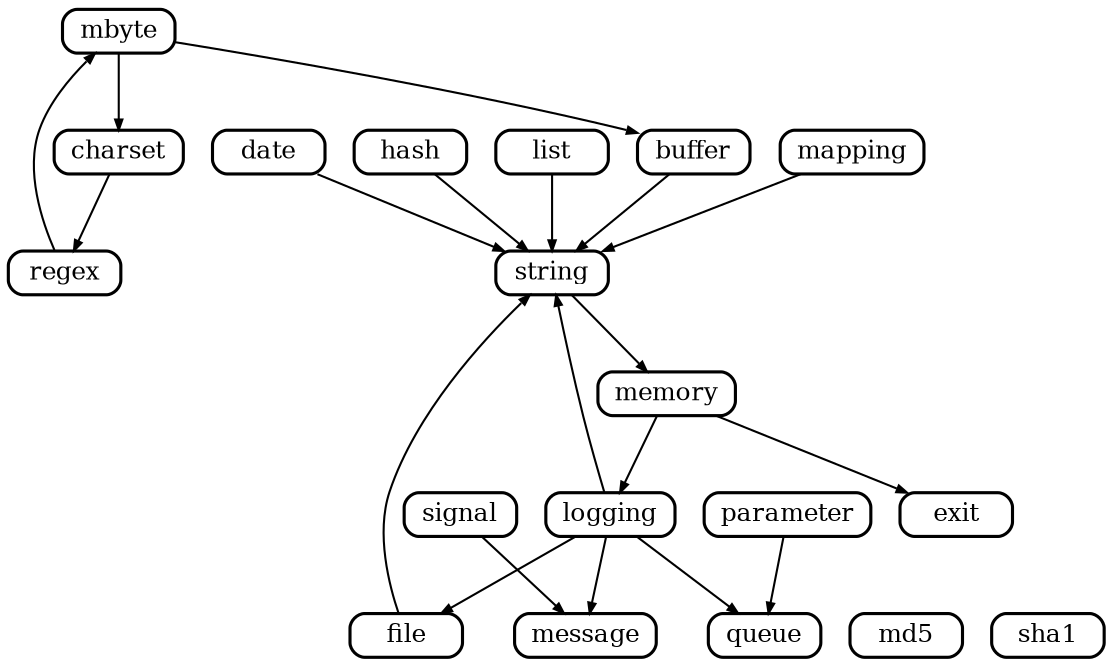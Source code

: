 digraph m2
{
        graph [
                rankdir="TB"
                nodesep="0.2"
                ranksep="0.5"
        ]

        node [
                shape="Mrecord"
                fontsize="12"
                style="solid"
                height="0.2"
                penwidth="1.5"
		color=black
        ]

        edge [
                penwidth="1.0"
                arrowsize="0.5"
        ]

	buffer    -> string
	charset   -> regex
	date      -> string
	file      -> string
	hash      -> string
	list      -> string
	logging   -> file
	logging   -> message
	logging   -> queue
	logging   -> string
	mapping   -> string
	mbyte     -> buffer
	mbyte     -> charset
	md5
	memory    -> exit
	memory    -> logging
	parameter -> queue
	regex     -> mbyte
	sha1
	signal    -> message
	string    -> memory

	{ rank=same file message queue sha1 md5 }
}

